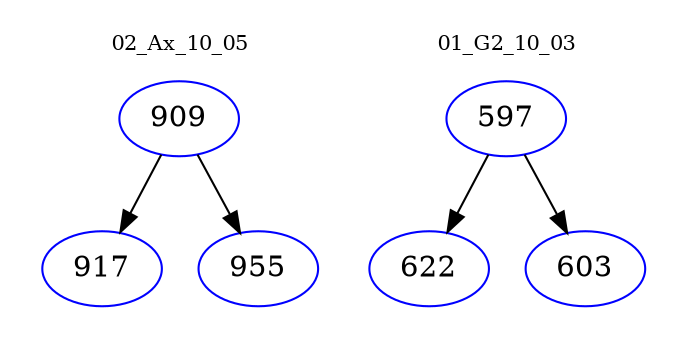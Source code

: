 digraph{
subgraph cluster_0 {
color = white
label = "02_Ax_10_05";
fontsize=10;
T0_909 [label="909", color="blue"]
T0_909 -> T0_917 [color="black"]
T0_917 [label="917", color="blue"]
T0_909 -> T0_955 [color="black"]
T0_955 [label="955", color="blue"]
}
subgraph cluster_1 {
color = white
label = "01_G2_10_03";
fontsize=10;
T1_597 [label="597", color="blue"]
T1_597 -> T1_622 [color="black"]
T1_622 [label="622", color="blue"]
T1_597 -> T1_603 [color="black"]
T1_603 [label="603", color="blue"]
}
}
